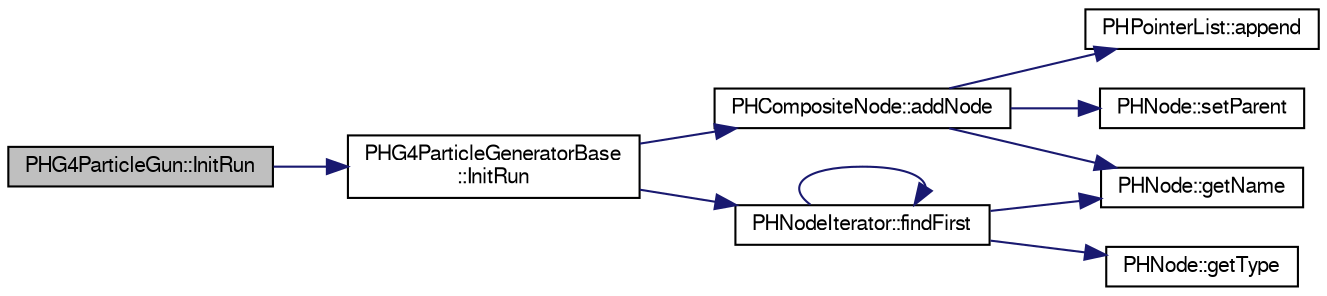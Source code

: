 digraph "PHG4ParticleGun::InitRun"
{
  bgcolor="transparent";
  edge [fontname="FreeSans",fontsize="10",labelfontname="FreeSans",labelfontsize="10"];
  node [fontname="FreeSans",fontsize="10",shape=record];
  rankdir="LR";
  Node1 [label="PHG4ParticleGun::InitRun",height=0.2,width=0.4,color="black", fillcolor="grey75", style="filled" fontcolor="black"];
  Node1 -> Node2 [color="midnightblue",fontsize="10",style="solid",fontname="FreeSans"];
  Node2 [label="PHG4ParticleGeneratorBase\l::InitRun",height=0.2,width=0.4,color="black",URL="$d8/d78/classPHG4ParticleGeneratorBase.html#a6d7c97ddfb202769c5b878454d8d07a7"];
  Node2 -> Node3 [color="midnightblue",fontsize="10",style="solid",fontname="FreeSans"];
  Node3 [label="PHCompositeNode::addNode",height=0.2,width=0.4,color="black",URL="$d5/dca/classPHCompositeNode.html#ac7dbf017614c324e218a001d729607bf"];
  Node3 -> Node4 [color="midnightblue",fontsize="10",style="solid",fontname="FreeSans"];
  Node4 [label="PHPointerList::append",height=0.2,width=0.4,color="black",URL="$d6/d86/classPHPointerList.html#af5fc4e6958b5b90c57bfb497566f503c"];
  Node3 -> Node5 [color="midnightblue",fontsize="10",style="solid",fontname="FreeSans"];
  Node5 [label="PHNode::getName",height=0.2,width=0.4,color="black",URL="$dc/d82/classPHNode.html#aca3576f926a4401eddc3d88bf0ce0de3"];
  Node3 -> Node6 [color="midnightblue",fontsize="10",style="solid",fontname="FreeSans"];
  Node6 [label="PHNode::setParent",height=0.2,width=0.4,color="black",URL="$dc/d82/classPHNode.html#adda2bd6cef2d5067bbe3016a990b7198"];
  Node2 -> Node7 [color="midnightblue",fontsize="10",style="solid",fontname="FreeSans"];
  Node7 [label="PHNodeIterator::findFirst",height=0.2,width=0.4,color="black",URL="$d5/d07/classPHNodeIterator.html#aea98bf8619af59b1212a94fb32106baa"];
  Node7 -> Node8 [color="midnightblue",fontsize="10",style="solid",fontname="FreeSans"];
  Node8 [label="PHNode::getType",height=0.2,width=0.4,color="black",URL="$dc/d82/classPHNode.html#a4ab1f90aed955a652813bfe377087bda"];
  Node7 -> Node5 [color="midnightblue",fontsize="10",style="solid",fontname="FreeSans"];
  Node7 -> Node7 [color="midnightblue",fontsize="10",style="solid",fontname="FreeSans"];
}

